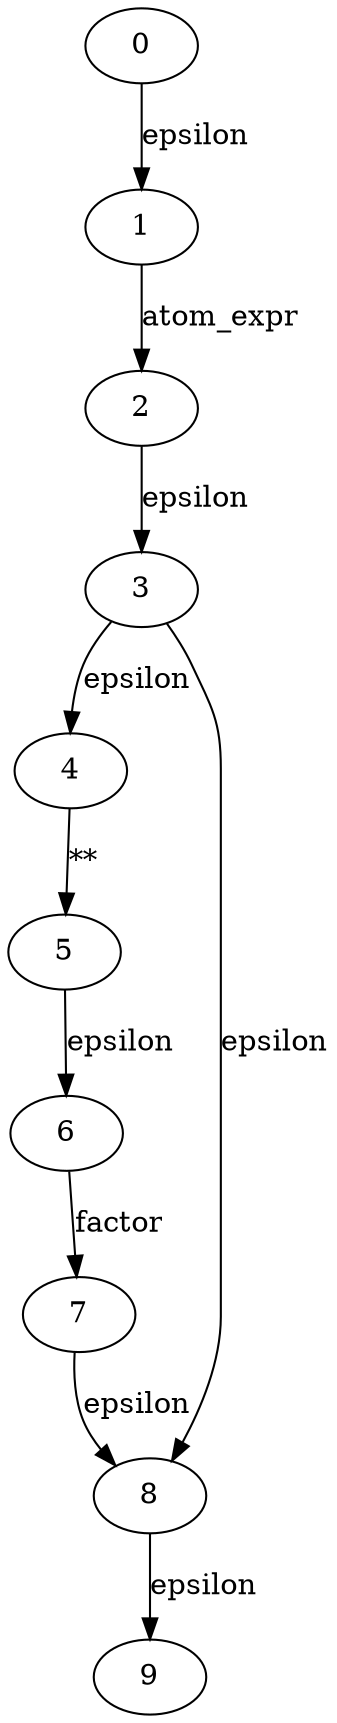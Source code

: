 
digraph power {
  0->1[label=epsilon]
  1->2[label=atom_expr]
  2->3[label=epsilon]
  3->4[label=epsilon]
  4->5[label="**"]
  5->6[label=epsilon]
  6->7[label=factor]
  7->8[label=epsilon]
  8->9[label=epsilon]
  3->8[label=epsilon]
}
